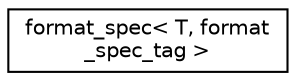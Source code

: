 digraph "Graphical Class Hierarchy"
{
  edge [fontname="Helvetica",fontsize="10",labelfontname="Helvetica",labelfontsize="10"];
  node [fontname="Helvetica",fontsize="10",shape=record];
  rankdir="LR";
  Node1 [label="format_spec\< T, format\l_spec_tag \>",height=0.2,width=0.4,color="black", fillcolor="white", style="filled",URL="$classformat__spec.html"];
}
